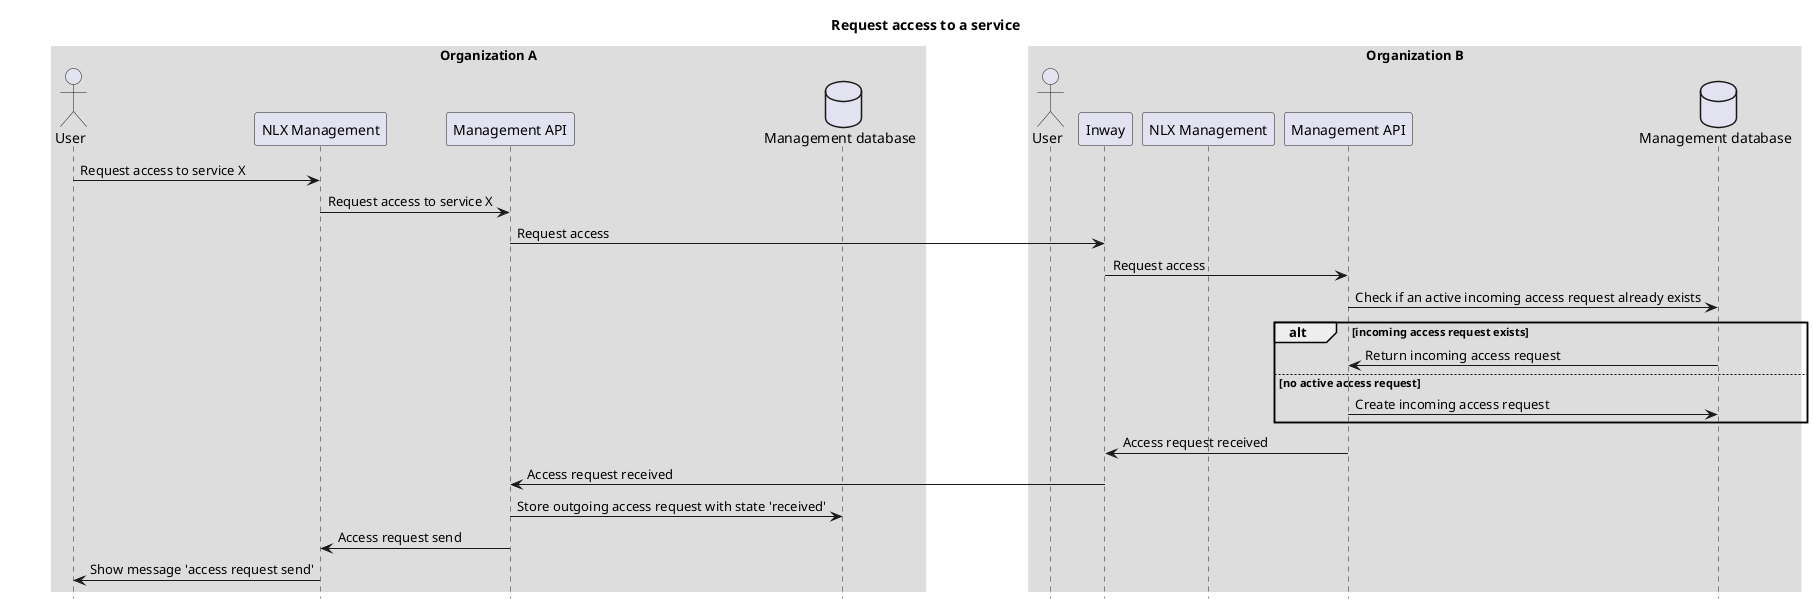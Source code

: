 @startuml
title: Request access to a service

skinparam sequenceBoxBorderColor #transparent
skinparam boxPadding 50
hide footbox

box "Organization A"
actor "User" as userOrgA
participant "NLX Management" as managementUIOrgA
participant "Management API" as managementAPIOrgA
database "Management database" as managementDatabaseOrgA
end box

box "Organization B"
actor "User" as userOrgB
participant "Inway" as inwayOrgB
participant "NLX Management" as managementUIOrgB
participant "Management API" as managementAPIOrgB
database "Management database" as managementDatabaseOrgB
end box

userOrgA -> managementUIOrgA: Request access to service X
managementUIOrgA -> managementAPIOrgA: Request access to service X
managementAPIOrgA -> inwayOrgB: Request access
        inwayOrgB -> managementAPIOrgB: Request access
        managementAPIOrgB -> managementDatabaseOrgB: Check if an active incoming access request already exists
        alt incoming access request exists
        managementDatabaseOrgB -> managementAPIOrgB: Return incoming access request
        else no active access request
        managementAPIOrgB -> managementDatabaseOrgB: Create incoming access request
        end
        managementAPIOrgB -> inwayOrgB: Access request received
        inwayOrgB -> managementAPIOrgA: Access request received
managementAPIOrgA -> managementDatabaseOrgA: Store outgoing access request with state 'received'
managementAPIOrgA -> managementUIOrgA: Access request send
managementUIOrgA -> userOrgA: Show message 'access request send'

@enduml
